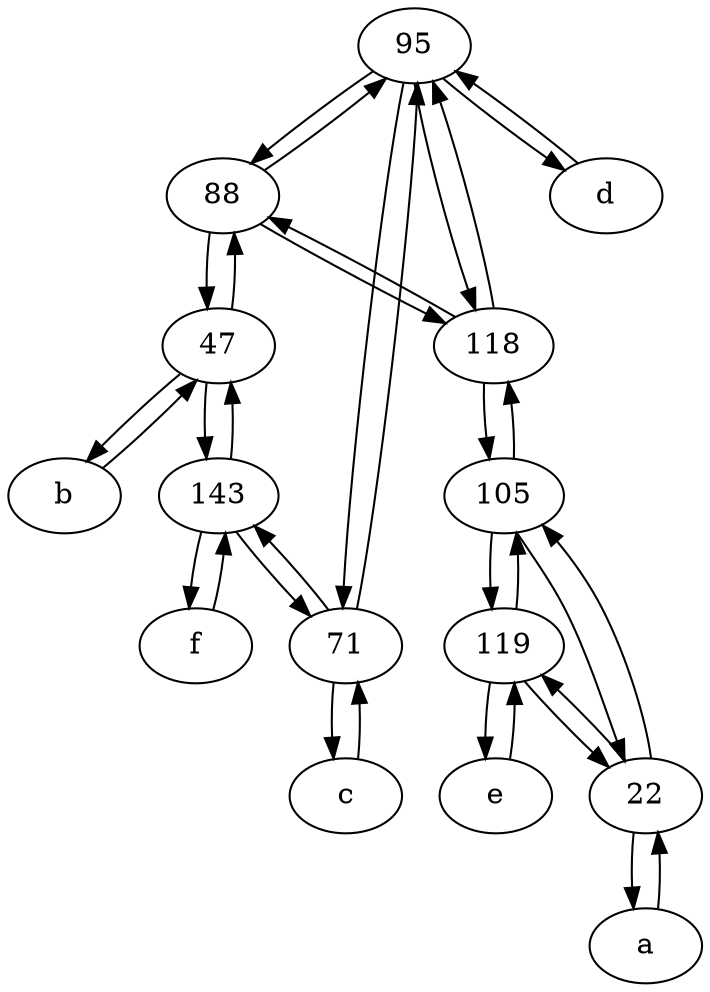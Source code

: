 digraph  {
	95;
	88;
	119;
	b [pos="50,20!"];
	e [pos="30,50!"];
	a [pos="40,10!"];
	143;
	f [pos="15,45!"];
	71;
	d [pos="20,30!"];
	22;
	47;
	118;
	105;
	c [pos="20,10!"];
	95 -> 88;
	a -> 22;
	88 -> 47;
	88 -> 118;
	22 -> a;
	71 -> c;
	71 -> 143;
	143 -> 71;
	119 -> 105;
	47 -> 143;
	f -> 143;
	c -> 71;
	105 -> 22;
	118 -> 95;
	119 -> 22;
	105 -> 119;
	118 -> 88;
	88 -> 95;
	118 -> 105;
	22 -> 119;
	95 -> 71;
	95 -> 118;
	143 -> 47;
	d -> 95;
	119 -> e;
	22 -> 105;
	105 -> 118;
	47 -> b;
	e -> 119;
	95 -> d;
	71 -> 95;
	b -> 47;
	143 -> f;
	47 -> 88;

	}